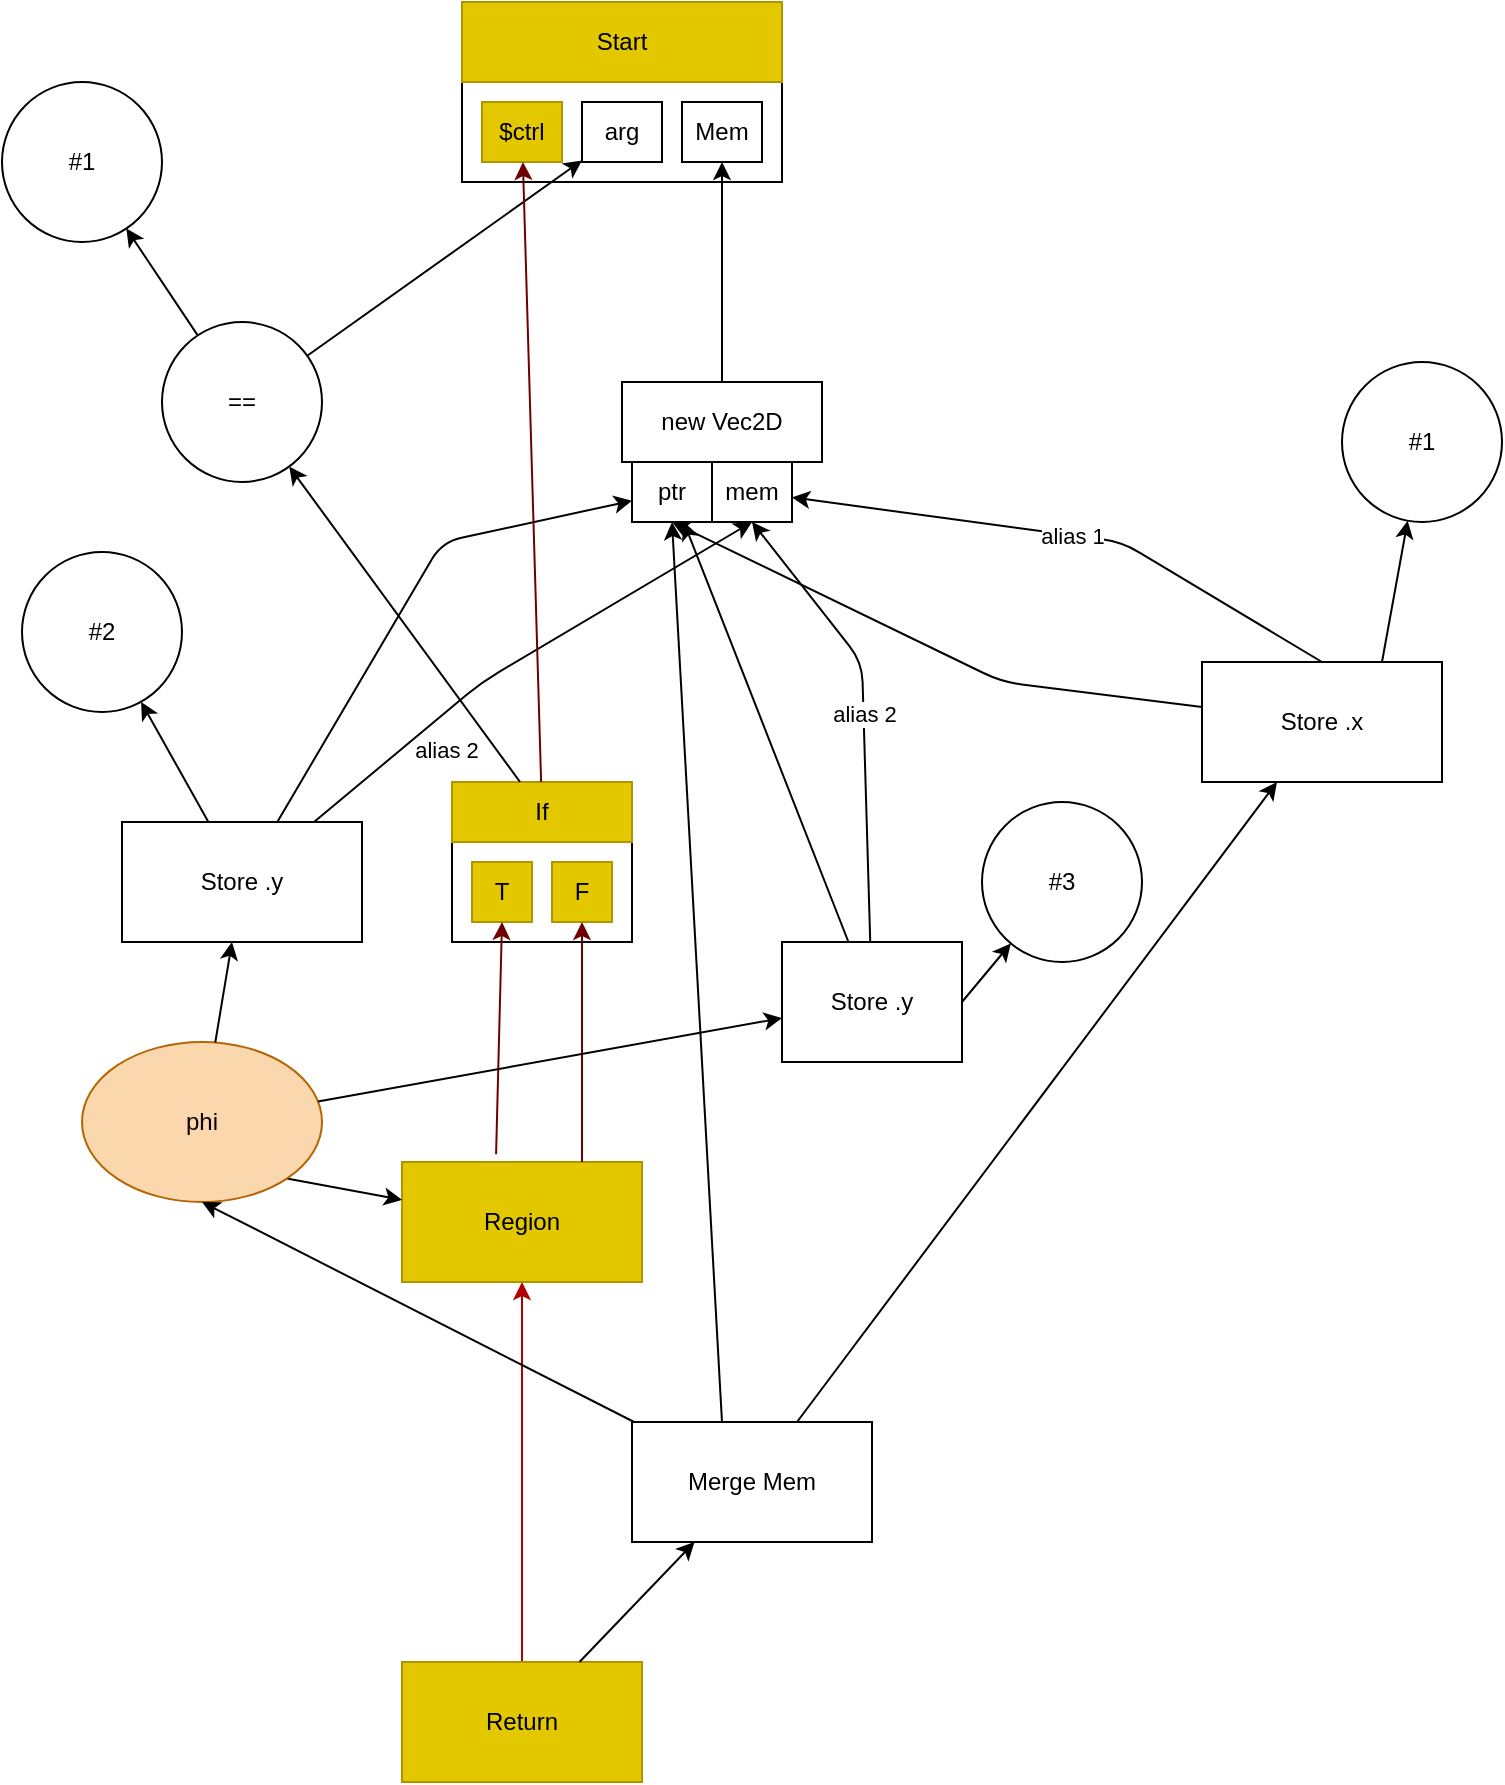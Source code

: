 <mxfile>
    <diagram id="pVfa21MziEbxiRWqA5Sa" name="Page-1">
        <mxGraphModel dx="1780" dy="907" grid="1" gridSize="10" guides="1" tooltips="1" connect="1" arrows="1" fold="1" page="1" pageScale="1" pageWidth="850" pageHeight="1100" math="0" shadow="0">
            <root>
                <mxCell id="0"/>
                <mxCell id="1" parent="0"/>
                <mxCell id="2" value="" style="rounded=0;whiteSpace=wrap;html=1;" vertex="1" parent="1">
                    <mxGeometry x="280" y="20" width="160" height="90" as="geometry"/>
                </mxCell>
                <mxCell id="3" value="Start" style="rounded=0;whiteSpace=wrap;html=1;fillColor=#e3c800;fontColor=#000000;strokeColor=#B09500;" vertex="1" parent="1">
                    <mxGeometry x="280" y="20" width="160" height="40" as="geometry"/>
                </mxCell>
                <mxCell id="4" value="$ctrl" style="rounded=0;whiteSpace=wrap;html=1;fillColor=#e3c800;fontColor=#000000;strokeColor=#B09500;" vertex="1" parent="1">
                    <mxGeometry x="290" y="70" width="40" height="30" as="geometry"/>
                </mxCell>
                <mxCell id="5" value="arg" style="rounded=0;whiteSpace=wrap;html=1;" vertex="1" parent="1">
                    <mxGeometry x="340" y="70" width="40" height="30" as="geometry"/>
                </mxCell>
                <mxCell id="6" value="Mem" style="rounded=0;whiteSpace=wrap;html=1;" vertex="1" parent="1">
                    <mxGeometry x="390" y="70" width="40" height="30" as="geometry"/>
                </mxCell>
                <mxCell id="8" style="edgeStyle=none;html=1;exitX=0.5;exitY=0;exitDx=0;exitDy=0;entryX=0.5;entryY=1;entryDx=0;entryDy=0;" edge="1" parent="1" source="7" target="6">
                    <mxGeometry relative="1" as="geometry"/>
                </mxCell>
                <mxCell id="7" value="new Vec2D" style="rounded=0;whiteSpace=wrap;html=1;" vertex="1" parent="1">
                    <mxGeometry x="360" y="210" width="100" height="40" as="geometry"/>
                </mxCell>
                <mxCell id="9" value="#1" style="ellipse;whiteSpace=wrap;html=1;aspect=fixed;" vertex="1" parent="1">
                    <mxGeometry x="720" y="200" width="80" height="80" as="geometry"/>
                </mxCell>
                <mxCell id="12" style="edgeStyle=none;html=1;entryX=0.5;entryY=1;entryDx=0;entryDy=0;" edge="1" parent="1" source="10" target="51">
                    <mxGeometry relative="1" as="geometry">
                        <mxPoint x="385" y="270" as="targetPoint"/>
                        <Array as="points">
                            <mxPoint x="550" y="360"/>
                        </Array>
                    </mxGeometry>
                </mxCell>
                <mxCell id="13" style="edgeStyle=none;html=1;exitX=0.75;exitY=0;exitDx=0;exitDy=0;" edge="1" parent="1" source="10" target="9">
                    <mxGeometry relative="1" as="geometry">
                        <mxPoint x="550" y="230" as="targetPoint"/>
                    </mxGeometry>
                </mxCell>
                <mxCell id="10" value="Store .x" style="rounded=0;whiteSpace=wrap;html=1;" vertex="1" parent="1">
                    <mxGeometry x="650" y="350" width="120" height="60" as="geometry"/>
                </mxCell>
                <mxCell id="11" value="alias 1" style="endArrow=classic;html=1;exitX=0.5;exitY=0;exitDx=0;exitDy=0;" edge="1" parent="1" source="10" target="52">
                    <mxGeometry width="50" height="50" relative="1" as="geometry">
                        <mxPoint x="420" y="290" as="sourcePoint"/>
                        <mxPoint x="470" y="240" as="targetPoint"/>
                        <Array as="points">
                            <mxPoint x="610" y="290"/>
                        </Array>
                    </mxGeometry>
                </mxCell>
                <mxCell id="14" value="" style="rounded=0;whiteSpace=wrap;html=1;" vertex="1" parent="1">
                    <mxGeometry x="275" y="410" width="90" height="80" as="geometry"/>
                </mxCell>
                <mxCell id="15" value="" style="curved=1;endArrow=classic;html=1;" edge="1" parent="1" source="39" target="5">
                    <mxGeometry width="50" height="50" relative="1" as="geometry">
                        <mxPoint x="170" y="200" as="sourcePoint"/>
                        <mxPoint x="450" y="370" as="targetPoint"/>
                        <Array as="points"/>
                    </mxGeometry>
                </mxCell>
                <mxCell id="16" value="If" style="rounded=0;whiteSpace=wrap;html=1;fillColor=#e3c800;fontColor=#000000;strokeColor=#B09500;" vertex="1" parent="1">
                    <mxGeometry x="275" y="410" width="90" height="30" as="geometry"/>
                </mxCell>
                <mxCell id="17" value="T" style="rounded=0;whiteSpace=wrap;html=1;fillColor=#e3c800;fontColor=#000000;strokeColor=#B09500;" vertex="1" parent="1">
                    <mxGeometry x="285" y="450" width="30" height="30" as="geometry"/>
                </mxCell>
                <mxCell id="18" value="F" style="rounded=0;whiteSpace=wrap;html=1;fillColor=#e3c800;fontColor=#000000;strokeColor=#B09500;" vertex="1" parent="1">
                    <mxGeometry x="325" y="450" width="30" height="30" as="geometry"/>
                </mxCell>
                <mxCell id="19" value="Store .y" style="rounded=0;whiteSpace=wrap;html=1;" vertex="1" parent="1">
                    <mxGeometry x="110" y="430" width="120" height="60" as="geometry"/>
                </mxCell>
                <mxCell id="20" value="" style="endArrow=classic;html=1;entryX=0.5;entryY=1;entryDx=0;entryDy=0;" edge="1" parent="1" source="19" target="52">
                    <mxGeometry width="50" height="50" relative="1" as="geometry">
                        <mxPoint x="170" y="480" as="sourcePoint"/>
                        <mxPoint x="220" y="430" as="targetPoint"/>
                        <Array as="points">
                            <mxPoint x="290" y="360"/>
                        </Array>
                    </mxGeometry>
                </mxCell>
                <mxCell id="21" value="alias 2" style="edgeLabel;html=1;align=center;verticalAlign=middle;resizable=0;points=[];" vertex="1" connectable="0" parent="20">
                    <mxGeometry x="-0.215" y="-1" relative="1" as="geometry">
                        <mxPoint x="-15" y="30" as="offset"/>
                    </mxGeometry>
                </mxCell>
                <mxCell id="22" value="#2" style="ellipse;whiteSpace=wrap;html=1;aspect=fixed;" vertex="1" parent="1">
                    <mxGeometry x="60" y="295" width="80" height="80" as="geometry"/>
                </mxCell>
                <mxCell id="23" value="" style="endArrow=classic;html=1;" edge="1" parent="1" source="19" target="22">
                    <mxGeometry width="50" height="50" relative="1" as="geometry">
                        <mxPoint x="140" y="430" as="sourcePoint"/>
                        <mxPoint x="190" y="380" as="targetPoint"/>
                    </mxGeometry>
                </mxCell>
                <mxCell id="24" value="" style="endArrow=classic;html=1;" edge="1" parent="1" source="19" target="51">
                    <mxGeometry width="50" height="50" relative="1" as="geometry">
                        <mxPoint x="200" y="430" as="sourcePoint"/>
                        <mxPoint x="380" y="280" as="targetPoint"/>
                        <Array as="points">
                            <mxPoint x="270" y="290"/>
                        </Array>
                    </mxGeometry>
                </mxCell>
                <mxCell id="29" style="edgeStyle=none;html=1;exitX=1;exitY=0.5;exitDx=0;exitDy=0;" edge="1" parent="1" source="25" target="27">
                    <mxGeometry relative="1" as="geometry"/>
                </mxCell>
                <mxCell id="25" value="Store .y" style="rounded=0;whiteSpace=wrap;html=1;" vertex="1" parent="1">
                    <mxGeometry x="440" y="490" width="90" height="60" as="geometry"/>
                </mxCell>
                <mxCell id="26" value="" style="endArrow=classic;html=1;" edge="1" parent="1" source="25" target="51">
                    <mxGeometry width="50" height="50" relative="1" as="geometry">
                        <mxPoint x="400" y="420" as="sourcePoint"/>
                        <mxPoint x="430" y="300" as="targetPoint"/>
                    </mxGeometry>
                </mxCell>
                <mxCell id="27" value="#3" style="ellipse;whiteSpace=wrap;html=1;aspect=fixed;" vertex="1" parent="1">
                    <mxGeometry x="540" y="420" width="80" height="80" as="geometry"/>
                </mxCell>
                <mxCell id="28" value="alias 2" style="endArrow=classic;html=1;entryX=0.5;entryY=1;entryDx=0;entryDy=0;" edge="1" parent="1" source="25" target="52">
                    <mxGeometry width="50" height="50" relative="1" as="geometry">
                        <mxPoint x="320" y="520" as="sourcePoint"/>
                        <mxPoint x="350" y="450" as="targetPoint"/>
                        <Array as="points">
                            <mxPoint x="480" y="350"/>
                        </Array>
                    </mxGeometry>
                </mxCell>
                <mxCell id="30" value="Region" style="rounded=0;whiteSpace=wrap;html=1;fillColor=#e3c800;fontColor=#000000;strokeColor=#B09500;" vertex="1" parent="1">
                    <mxGeometry x="250" y="600" width="120" height="60" as="geometry"/>
                </mxCell>
                <mxCell id="31" value="" style="endArrow=classic;html=1;entryX=0.5;entryY=1;entryDx=0;entryDy=0;exitX=0.392;exitY=-0.064;exitDx=0;exitDy=0;exitPerimeter=0;fillColor=#a20025;strokeColor=#6F0000;" edge="1" parent="1" source="30" target="17">
                    <mxGeometry width="50" height="50" relative="1" as="geometry">
                        <mxPoint x="265" y="570" as="sourcePoint"/>
                        <mxPoint x="315" y="520" as="targetPoint"/>
                    </mxGeometry>
                </mxCell>
                <mxCell id="32" value="" style="endArrow=classic;html=1;exitX=0.75;exitY=0;exitDx=0;exitDy=0;fillColor=#a20025;strokeColor=#6F0000;" edge="1" parent="1" source="30" target="18">
                    <mxGeometry width="50" height="50" relative="1" as="geometry">
                        <mxPoint x="310" y="570" as="sourcePoint"/>
                        <mxPoint x="360" y="520" as="targetPoint"/>
                    </mxGeometry>
                </mxCell>
                <mxCell id="35" style="edgeStyle=none;html=1;exitX=1;exitY=1;exitDx=0;exitDy=0;" edge="1" parent="1" source="33" target="30">
                    <mxGeometry relative="1" as="geometry"/>
                </mxCell>
                <mxCell id="33" value="phi" style="ellipse;whiteSpace=wrap;html=1;fillColor=#fad7ac;strokeColor=#b46504;fontColor=#0e0101;" vertex="1" parent="1">
                    <mxGeometry x="90" y="540" width="120" height="80" as="geometry"/>
                </mxCell>
                <mxCell id="36" value="" style="endArrow=classic;html=1;" edge="1" parent="1" source="33" target="19">
                    <mxGeometry width="50" height="50" relative="1" as="geometry">
                        <mxPoint x="170" y="560" as="sourcePoint"/>
                        <mxPoint x="220" y="510" as="targetPoint"/>
                    </mxGeometry>
                </mxCell>
                <mxCell id="37" value="" style="endArrow=classic;html=1;" edge="1" parent="1" source="33" target="25">
                    <mxGeometry width="50" height="50" relative="1" as="geometry">
                        <mxPoint x="170" y="560" as="sourcePoint"/>
                        <mxPoint x="220" y="510" as="targetPoint"/>
                    </mxGeometry>
                </mxCell>
                <mxCell id="38" value="" style="curved=1;endArrow=classic;html=1;startArrow=none;fillColor=#a20025;strokeColor=#6F0000;" edge="1" parent="1" source="16" target="4">
                    <mxGeometry width="50" height="50" relative="1" as="geometry">
                        <mxPoint x="295" y="330" as="sourcePoint"/>
                        <mxPoint x="307.143" y="80" as="targetPoint"/>
                        <Array as="points"/>
                    </mxGeometry>
                </mxCell>
                <mxCell id="39" value="==" style="ellipse;whiteSpace=wrap;html=1;aspect=fixed;" vertex="1" parent="1">
                    <mxGeometry x="130" y="180" width="80" height="80" as="geometry"/>
                </mxCell>
                <mxCell id="41" value="#1" style="ellipse;whiteSpace=wrap;html=1;aspect=fixed;" vertex="1" parent="1">
                    <mxGeometry x="50" y="60" width="80" height="80" as="geometry"/>
                </mxCell>
                <mxCell id="42" value="" style="endArrow=classic;html=1;" edge="1" parent="1" source="39" target="41">
                    <mxGeometry width="50" height="50" relative="1" as="geometry">
                        <mxPoint x="140" y="150" as="sourcePoint"/>
                        <mxPoint x="190" y="100" as="targetPoint"/>
                    </mxGeometry>
                </mxCell>
                <mxCell id="49" style="edgeStyle=none;html=1;exitX=0.5;exitY=0;exitDx=0;exitDy=0;fontColor=default;fillColor=#e51400;strokeColor=#B20000;" edge="1" parent="1" source="43" target="30">
                    <mxGeometry relative="1" as="geometry"/>
                </mxCell>
                <mxCell id="43" value="Return" style="rounded=0;whiteSpace=wrap;html=1;fillColor=#e3c800;fontColor=#000000;strokeColor=#B09500;" vertex="1" parent="1">
                    <mxGeometry x="250" y="850" width="120" height="60" as="geometry"/>
                </mxCell>
                <mxCell id="44" value="Merge Mem" style="rounded=0;whiteSpace=wrap;html=1;fontColor=default;" vertex="1" parent="1">
                    <mxGeometry x="365" y="730" width="120" height="60" as="geometry"/>
                </mxCell>
                <mxCell id="45" value="" style="endArrow=classic;html=1;fontColor=default;entryX=0.5;entryY=1;entryDx=0;entryDy=0;" edge="1" parent="1" target="51">
                    <mxGeometry width="50" height="50" relative="1" as="geometry">
                        <mxPoint x="410" y="730" as="sourcePoint"/>
                        <mxPoint x="400" y="300" as="targetPoint"/>
                    </mxGeometry>
                </mxCell>
                <mxCell id="46" value="" style="endArrow=classic;html=1;fontColor=default;" edge="1" parent="1" source="44" target="10">
                    <mxGeometry width="50" height="50" relative="1" as="geometry">
                        <mxPoint x="600" y="680" as="sourcePoint"/>
                        <mxPoint x="650" y="630" as="targetPoint"/>
                    </mxGeometry>
                </mxCell>
                <mxCell id="47" value="" style="endArrow=classic;html=1;fontColor=default;entryX=0.5;entryY=1;entryDx=0;entryDy=0;" edge="1" parent="1" source="44" target="33">
                    <mxGeometry width="50" height="50" relative="1" as="geometry">
                        <mxPoint x="160" y="800" as="sourcePoint"/>
                        <mxPoint x="210" y="750" as="targetPoint"/>
                    </mxGeometry>
                </mxCell>
                <mxCell id="50" value="" style="endArrow=classic;html=1;fontColor=default;" edge="1" parent="1" source="43" target="44">
                    <mxGeometry width="50" height="50" relative="1" as="geometry">
                        <mxPoint x="305" y="860" as="sourcePoint"/>
                        <mxPoint x="355" y="810" as="targetPoint"/>
                    </mxGeometry>
                </mxCell>
                <mxCell id="51" value="ptr" style="rounded=0;whiteSpace=wrap;html=1;fontColor=default;" vertex="1" parent="1">
                    <mxGeometry x="365" y="250" width="40" height="30" as="geometry"/>
                </mxCell>
                <mxCell id="52" value="mem" style="rounded=0;whiteSpace=wrap;html=1;fontColor=default;" vertex="1" parent="1">
                    <mxGeometry x="405" y="250" width="40" height="30" as="geometry"/>
                </mxCell>
                <mxCell id="55" value="" style="endArrow=classic;html=1;fontColor=default;" edge="1" parent="1" source="16" target="39">
                    <mxGeometry width="50" height="50" relative="1" as="geometry">
                        <mxPoint x="400" y="490" as="sourcePoint"/>
                        <mxPoint x="450" y="440" as="targetPoint"/>
                    </mxGeometry>
                </mxCell>
            </root>
        </mxGraphModel>
    </diagram>
</mxfile>